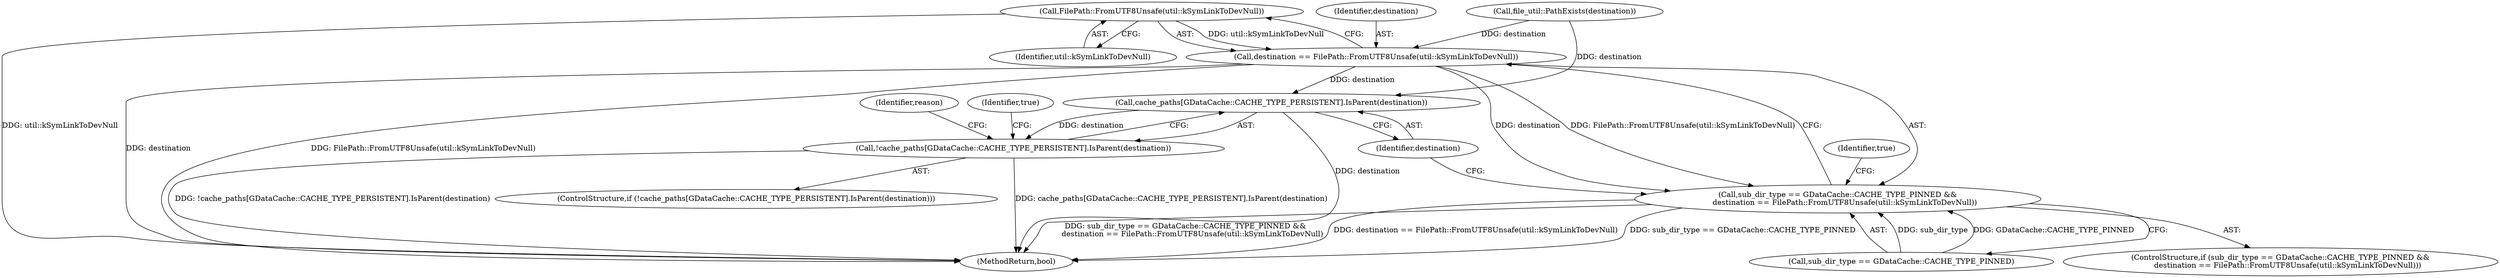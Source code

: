 digraph "1_Chrome_baef1ffd73db183ca50c854e1779ed7f6e5100a8_4@del" {
"1000146" [label="(Call,FilePath::FromUTF8Unsafe(util::kSymLinkToDevNull))"];
"1000144" [label="(Call,destination == FilePath::FromUTF8Unsafe(util::kSymLinkToDevNull))"];
"1000140" [label="(Call,sub_dir_type == GDataCache::CACHE_TYPE_PINNED &&\n      destination == FilePath::FromUTF8Unsafe(util::kSymLinkToDevNull))"];
"1000153" [label="(Call,cache_paths[GDataCache::CACHE_TYPE_PERSISTENT].IsParent(destination))"];
"1000152" [label="(Call,!cache_paths[GDataCache::CACHE_TYPE_PERSISTENT].IsParent(destination))"];
"1000150" [label="(Identifier,true)"];
"1000147" [label="(Identifier,util::kSymLinkToDevNull)"];
"1000154" [label="(Identifier,destination)"];
"1000152" [label="(Call,!cache_paths[GDataCache::CACHE_TYPE_PERSISTENT].IsParent(destination))"];
"1000140" [label="(Call,sub_dir_type == GDataCache::CACHE_TYPE_PINNED &&\n      destination == FilePath::FromUTF8Unsafe(util::kSymLinkToDevNull))"];
"1000145" [label="(Identifier,destination)"];
"1000164" [label="(MethodReturn,bool)"];
"1000141" [label="(Call,sub_dir_type == GDataCache::CACHE_TYPE_PINNED)"];
"1000158" [label="(Identifier,reason)"];
"1000151" [label="(ControlStructure,if (!cache_paths[GDataCache::CACHE_TYPE_PERSISTENT].IsParent(destination)))"];
"1000146" [label="(Call,FilePath::FromUTF8Unsafe(util::kSymLinkToDevNull))"];
"1000163" [label="(Identifier,true)"];
"1000130" [label="(Call,file_util::PathExists(destination))"];
"1000139" [label="(ControlStructure,if (sub_dir_type == GDataCache::CACHE_TYPE_PINNED &&\n      destination == FilePath::FromUTF8Unsafe(util::kSymLinkToDevNull)))"];
"1000144" [label="(Call,destination == FilePath::FromUTF8Unsafe(util::kSymLinkToDevNull))"];
"1000153" [label="(Call,cache_paths[GDataCache::CACHE_TYPE_PERSISTENT].IsParent(destination))"];
"1000146" -> "1000144"  [label="AST: "];
"1000146" -> "1000147"  [label="CFG: "];
"1000147" -> "1000146"  [label="AST: "];
"1000144" -> "1000146"  [label="CFG: "];
"1000146" -> "1000164"  [label="DDG: util::kSymLinkToDevNull"];
"1000146" -> "1000144"  [label="DDG: util::kSymLinkToDevNull"];
"1000144" -> "1000140"  [label="AST: "];
"1000145" -> "1000144"  [label="AST: "];
"1000140" -> "1000144"  [label="CFG: "];
"1000144" -> "1000164"  [label="DDG: FilePath::FromUTF8Unsafe(util::kSymLinkToDevNull)"];
"1000144" -> "1000164"  [label="DDG: destination"];
"1000144" -> "1000140"  [label="DDG: destination"];
"1000144" -> "1000140"  [label="DDG: FilePath::FromUTF8Unsafe(util::kSymLinkToDevNull)"];
"1000130" -> "1000144"  [label="DDG: destination"];
"1000144" -> "1000153"  [label="DDG: destination"];
"1000140" -> "1000139"  [label="AST: "];
"1000140" -> "1000141"  [label="CFG: "];
"1000141" -> "1000140"  [label="AST: "];
"1000150" -> "1000140"  [label="CFG: "];
"1000154" -> "1000140"  [label="CFG: "];
"1000140" -> "1000164"  [label="DDG: sub_dir_type == GDataCache::CACHE_TYPE_PINNED"];
"1000140" -> "1000164"  [label="DDG: sub_dir_type == GDataCache::CACHE_TYPE_PINNED &&\n      destination == FilePath::FromUTF8Unsafe(util::kSymLinkToDevNull)"];
"1000140" -> "1000164"  [label="DDG: destination == FilePath::FromUTF8Unsafe(util::kSymLinkToDevNull)"];
"1000141" -> "1000140"  [label="DDG: sub_dir_type"];
"1000141" -> "1000140"  [label="DDG: GDataCache::CACHE_TYPE_PINNED"];
"1000153" -> "1000152"  [label="AST: "];
"1000153" -> "1000154"  [label="CFG: "];
"1000154" -> "1000153"  [label="AST: "];
"1000152" -> "1000153"  [label="CFG: "];
"1000153" -> "1000164"  [label="DDG: destination"];
"1000153" -> "1000152"  [label="DDG: destination"];
"1000130" -> "1000153"  [label="DDG: destination"];
"1000152" -> "1000151"  [label="AST: "];
"1000158" -> "1000152"  [label="CFG: "];
"1000163" -> "1000152"  [label="CFG: "];
"1000152" -> "1000164"  [label="DDG: cache_paths[GDataCache::CACHE_TYPE_PERSISTENT].IsParent(destination)"];
"1000152" -> "1000164"  [label="DDG: !cache_paths[GDataCache::CACHE_TYPE_PERSISTENT].IsParent(destination)"];
}
